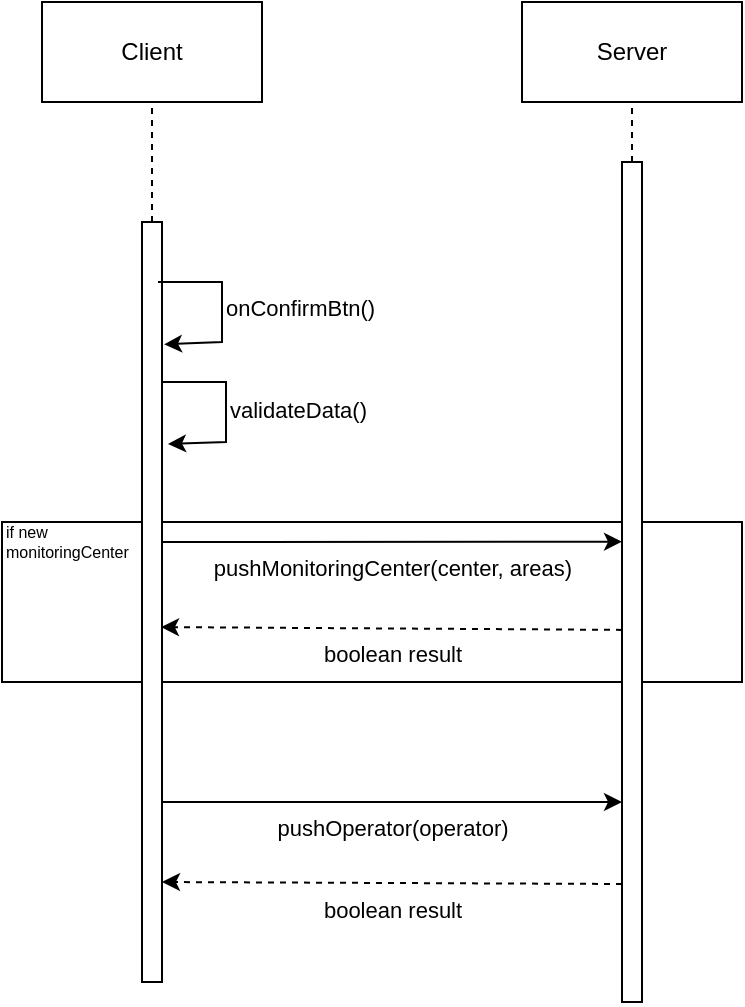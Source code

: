 <mxfile version="24.7.5">
  <diagram name="Page-1" id="2YBvvXClWsGukQMizWep">
    <mxGraphModel dx="1310" dy="836" grid="1" gridSize="10" guides="1" tooltips="1" connect="1" arrows="1" fold="1" page="1" pageScale="1" pageWidth="850" pageHeight="1100" math="0" shadow="0">
      <root>
        <mxCell id="0" />
        <mxCell id="1" parent="0" />
        <mxCell id="luV_bp6FPEFmNrwpUwOJ-17" value="" style="rounded=0;whiteSpace=wrap;html=1;" vertex="1" parent="1">
          <mxGeometry x="90" y="400" width="370" height="80" as="geometry" />
        </mxCell>
        <mxCell id="luV_bp6FPEFmNrwpUwOJ-1" value="Client" style="html=1;whiteSpace=wrap;" vertex="1" parent="1">
          <mxGeometry x="110" y="140" width="110" height="50" as="geometry" />
        </mxCell>
        <mxCell id="luV_bp6FPEFmNrwpUwOJ-2" value="Server" style="html=1;whiteSpace=wrap;" vertex="1" parent="1">
          <mxGeometry x="350" y="140" width="110" height="50" as="geometry" />
        </mxCell>
        <mxCell id="luV_bp6FPEFmNrwpUwOJ-3" value="" style="endArrow=none;dashed=1;html=1;rounded=0;entryX=0.5;entryY=1;entryDx=0;entryDy=0;" edge="1" parent="1" source="luV_bp6FPEFmNrwpUwOJ-5" target="luV_bp6FPEFmNrwpUwOJ-1">
          <mxGeometry width="50" height="50" relative="1" as="geometry">
            <mxPoint x="165" y="420" as="sourcePoint" />
            <mxPoint x="230" y="310" as="targetPoint" />
          </mxGeometry>
        </mxCell>
        <mxCell id="luV_bp6FPEFmNrwpUwOJ-4" value="" style="endArrow=none;dashed=1;html=1;rounded=0;entryX=0.5;entryY=1;entryDx=0;entryDy=0;" edge="1" parent="1" source="luV_bp6FPEFmNrwpUwOJ-8" target="luV_bp6FPEFmNrwpUwOJ-2">
          <mxGeometry width="50" height="50" relative="1" as="geometry">
            <mxPoint x="405" y="420" as="sourcePoint" />
            <mxPoint x="460" y="280" as="targetPoint" />
          </mxGeometry>
        </mxCell>
        <mxCell id="luV_bp6FPEFmNrwpUwOJ-6" value="" style="endArrow=none;dashed=1;html=1;rounded=0;entryX=0.5;entryY=1;entryDx=0;entryDy=0;" edge="1" parent="1" target="luV_bp6FPEFmNrwpUwOJ-5">
          <mxGeometry width="50" height="50" relative="1" as="geometry">
            <mxPoint x="165" y="420" as="sourcePoint" />
            <mxPoint x="165" y="190" as="targetPoint" />
          </mxGeometry>
        </mxCell>
        <mxCell id="luV_bp6FPEFmNrwpUwOJ-5" value="" style="rounded=0;whiteSpace=wrap;html=1;" vertex="1" parent="1">
          <mxGeometry x="160" y="250" width="10" height="380" as="geometry" />
        </mxCell>
        <mxCell id="luV_bp6FPEFmNrwpUwOJ-7" value="onConfirmBtn()" style="endArrow=classic;html=1;rounded=0;exitX=0.8;exitY=0.079;exitDx=0;exitDy=0;exitPerimeter=0;entryX=1.1;entryY=0.161;entryDx=0;entryDy=0;verticalAlign=middle;labelPosition=right;verticalLabelPosition=middle;align=left;entryPerimeter=0;" edge="1" parent="1" source="luV_bp6FPEFmNrwpUwOJ-5" target="luV_bp6FPEFmNrwpUwOJ-5">
          <mxGeometry width="50" height="50" relative="1" as="geometry">
            <mxPoint x="220" y="320" as="sourcePoint" />
            <mxPoint x="200" y="340" as="targetPoint" />
            <Array as="points">
              <mxPoint x="200" y="280" />
              <mxPoint x="200" y="310" />
            </Array>
          </mxGeometry>
        </mxCell>
        <mxCell id="luV_bp6FPEFmNrwpUwOJ-9" value="" style="endArrow=none;dashed=1;html=1;rounded=0;entryX=0.5;entryY=1;entryDx=0;entryDy=0;" edge="1" parent="1" target="luV_bp6FPEFmNrwpUwOJ-8">
          <mxGeometry width="50" height="50" relative="1" as="geometry">
            <mxPoint x="405" y="420" as="sourcePoint" />
            <mxPoint x="405" y="190" as="targetPoint" />
          </mxGeometry>
        </mxCell>
        <mxCell id="luV_bp6FPEFmNrwpUwOJ-8" value="" style="rounded=0;whiteSpace=wrap;html=1;" vertex="1" parent="1">
          <mxGeometry x="400" y="220" width="10" height="420" as="geometry" />
        </mxCell>
        <mxCell id="luV_bp6FPEFmNrwpUwOJ-14" value="validateData()" style="endArrow=classic;html=1;rounded=0;exitX=0.8;exitY=0.079;exitDx=0;exitDy=0;exitPerimeter=0;entryX=1.1;entryY=0.161;entryDx=0;entryDy=0;verticalAlign=middle;labelPosition=right;verticalLabelPosition=middle;align=left;entryPerimeter=0;" edge="1" parent="1">
          <mxGeometry width="50" height="50" relative="1" as="geometry">
            <mxPoint x="170" y="330" as="sourcePoint" />
            <mxPoint x="173" y="361" as="targetPoint" />
            <Array as="points">
              <mxPoint x="202" y="330" />
              <mxPoint x="202" y="360" />
            </Array>
          </mxGeometry>
        </mxCell>
        <mxCell id="luV_bp6FPEFmNrwpUwOJ-15" value="pushMonitoringCenter(center, areas)" style="endArrow=classic;html=1;rounded=0;exitX=1;exitY=0.421;exitDx=0;exitDy=0;exitPerimeter=0;entryX=0;entryY=0.452;entryDx=0;entryDy=0;entryPerimeter=0;verticalAlign=top;" edge="1" parent="1" source="luV_bp6FPEFmNrwpUwOJ-5" target="luV_bp6FPEFmNrwpUwOJ-8">
          <mxGeometry width="50" height="50" relative="1" as="geometry">
            <mxPoint x="270" y="460" as="sourcePoint" />
            <mxPoint x="320" y="410" as="targetPoint" />
          </mxGeometry>
        </mxCell>
        <mxCell id="luV_bp6FPEFmNrwpUwOJ-18" value="&lt;font style=&quot;font-size: 8px;&quot;&gt;if new monitoringCenter&lt;/font&gt;" style="text;html=1;align=left;verticalAlign=middle;whiteSpace=wrap;rounded=0;fontSize=8;" vertex="1" parent="1">
          <mxGeometry x="90" y="400" width="40" height="20" as="geometry" />
        </mxCell>
        <mxCell id="luV_bp6FPEFmNrwpUwOJ-19" value="boolean result" style="endArrow=classic;html=1;rounded=0;exitX=0;exitY=0.557;exitDx=0;exitDy=0;exitPerimeter=0;entryX=0.95;entryY=0.533;entryDx=0;entryDy=0;entryPerimeter=0;dashed=1;verticalAlign=top;" edge="1" parent="1" source="luV_bp6FPEFmNrwpUwOJ-8" target="luV_bp6FPEFmNrwpUwOJ-5">
          <mxGeometry width="50" height="50" relative="1" as="geometry">
            <mxPoint x="310" y="610" as="sourcePoint" />
            <mxPoint x="360" y="560" as="targetPoint" />
          </mxGeometry>
        </mxCell>
        <mxCell id="luV_bp6FPEFmNrwpUwOJ-21" value="pushOperator(operator)" style="endArrow=classic;html=1;rounded=0;exitX=1;exitY=0.421;exitDx=0;exitDy=0;exitPerimeter=0;entryX=0;entryY=0.452;entryDx=0;entryDy=0;entryPerimeter=0;verticalAlign=top;" edge="1" parent="1">
          <mxGeometry width="50" height="50" relative="1" as="geometry">
            <mxPoint x="170" y="540" as="sourcePoint" />
            <mxPoint x="400" y="540" as="targetPoint" />
          </mxGeometry>
        </mxCell>
        <mxCell id="luV_bp6FPEFmNrwpUwOJ-22" value="boolean result" style="endArrow=classic;html=1;rounded=0;exitX=0;exitY=0.557;exitDx=0;exitDy=0;exitPerimeter=0;entryX=0.95;entryY=0.533;entryDx=0;entryDy=0;entryPerimeter=0;dashed=1;verticalAlign=top;" edge="1" parent="1">
          <mxGeometry width="50" height="50" relative="1" as="geometry">
            <mxPoint x="400" y="581" as="sourcePoint" />
            <mxPoint x="170" y="580" as="targetPoint" />
          </mxGeometry>
        </mxCell>
      </root>
    </mxGraphModel>
  </diagram>
</mxfile>
